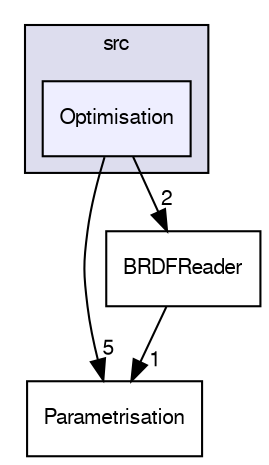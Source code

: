 digraph "Optimisation" {
  compound=true
  node [ fontsize="10", fontname="FreeSans"];
  edge [ labelfontsize="10", labelfontname="FreeSans"];
  subgraph clusterdir_5e89fe66524bd877de99e4bb07661e26 {
    graph [ bgcolor="#ddddee", pencolor="black", label="src" fontname="FreeSans", fontsize="10", URL="dir_5e89fe66524bd877de99e4bb07661e26.html"]
  dir_14b1bd7493e69cb52e0f610a7e38e44e [shape=box, label="Optimisation", style="filled", fillcolor="#eeeeff", pencolor="black", URL="dir_14b1bd7493e69cb52e0f610a7e38e44e.html"];
  }
  dir_999454234ede5981bc76c28bebd84574 [shape=box label="Parametrisation" URL="dir_999454234ede5981bc76c28bebd84574.html"];
  dir_e91d28bcaf0317c98f75133c4b1fed0b [shape=box label="BRDFReader" URL="dir_e91d28bcaf0317c98f75133c4b1fed0b.html"];
  dir_14b1bd7493e69cb52e0f610a7e38e44e->dir_999454234ede5981bc76c28bebd84574 [headlabel="5", labeldistance=1.5 headhref="dir_000008_000010.html"];
  dir_14b1bd7493e69cb52e0f610a7e38e44e->dir_e91d28bcaf0317c98f75133c4b1fed0b [headlabel="2", labeldistance=1.5 headhref="dir_000008_000009.html"];
  dir_e91d28bcaf0317c98f75133c4b1fed0b->dir_999454234ede5981bc76c28bebd84574 [headlabel="1", labeldistance=1.5 headhref="dir_000009_000010.html"];
}
